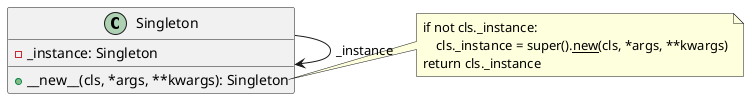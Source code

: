 @startuml

class Singleton {
    - _instance: Singleton
    + __new__(cls, *args, **kwargs): Singleton
}

Singleton -right-> Singleton: _instance

note right of Singleton::new__
    if not cls._instance:
        cls._instance = super().__new__(cls, *args, **kwargs)
    return cls._instance
end note

@enduml
